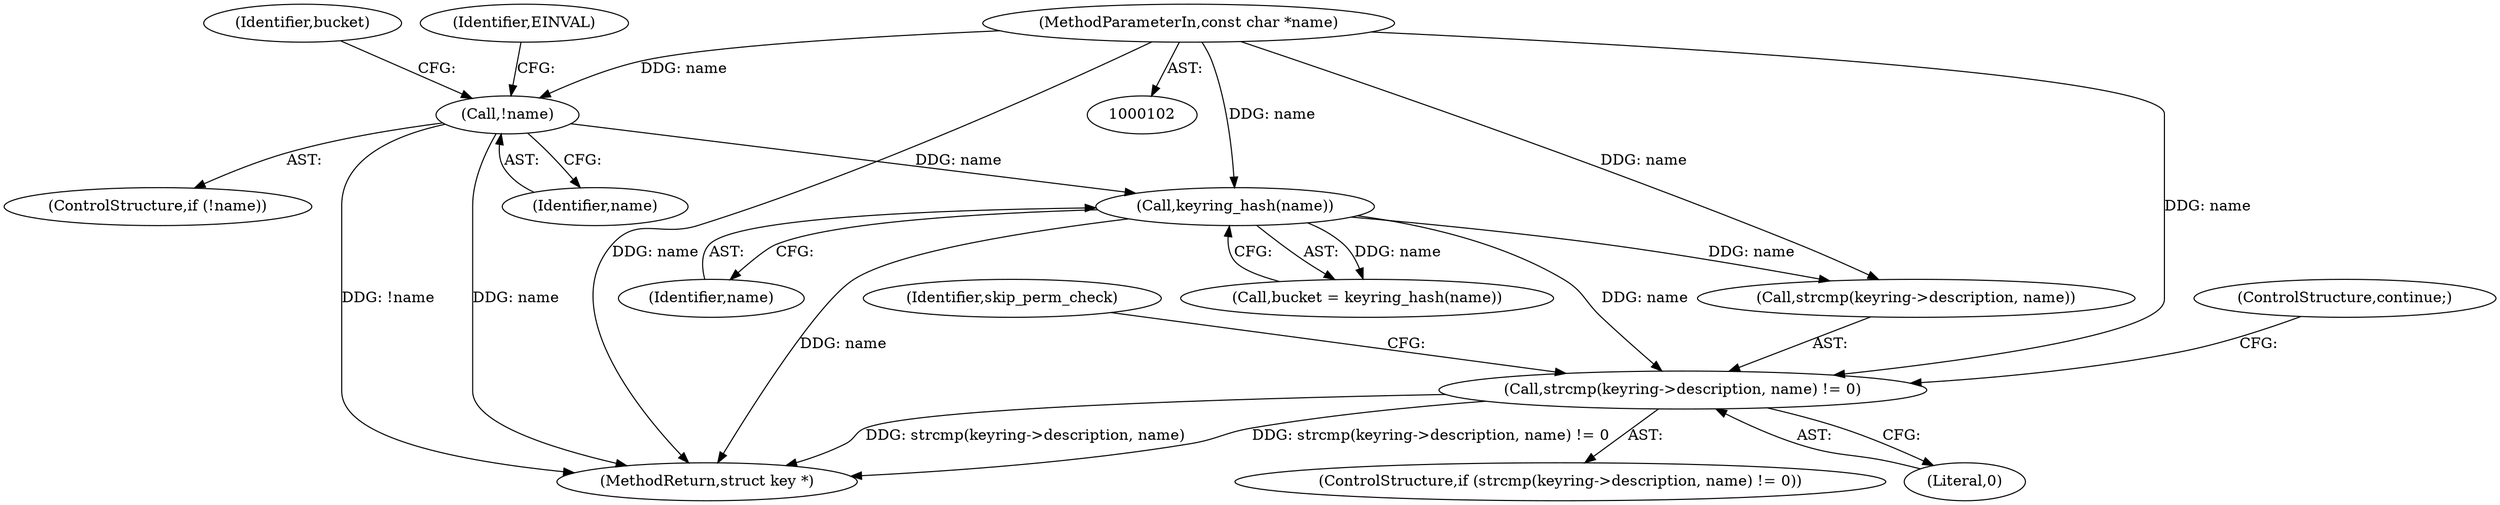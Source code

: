 digraph "0_linux_237bbd29f7a049d310d907f4b2716a7feef9abf3_0@API" {
"1000149" [label="(Call,strcmp(keyring->description, name) != 0)"];
"1000117" [label="(Call,keyring_hash(name))"];
"1000109" [label="(Call,!name)"];
"1000103" [label="(MethodParameterIn,const char *name)"];
"1000109" [label="(Call,!name)"];
"1000115" [label="(Call,bucket = keyring_hash(name))"];
"1000117" [label="(Call,keyring_hash(name))"];
"1000118" [label="(Identifier,name)"];
"1000149" [label="(Call,strcmp(keyring->description, name) != 0)"];
"1000150" [label="(Call,strcmp(keyring->description, name))"];
"1000110" [label="(Identifier,name)"];
"1000116" [label="(Identifier,bucket)"];
"1000156" [label="(ControlStructure,continue;)"];
"1000148" [label="(ControlStructure,if (strcmp(keyring->description, name) != 0))"];
"1000103" [label="(MethodParameterIn,const char *name)"];
"1000114" [label="(Identifier,EINVAL)"];
"1000108" [label="(ControlStructure,if (!name))"];
"1000160" [label="(Identifier,skip_perm_check)"];
"1000196" [label="(MethodReturn,struct key *)"];
"1000155" [label="(Literal,0)"];
"1000149" -> "1000148"  [label="AST: "];
"1000149" -> "1000155"  [label="CFG: "];
"1000150" -> "1000149"  [label="AST: "];
"1000155" -> "1000149"  [label="AST: "];
"1000156" -> "1000149"  [label="CFG: "];
"1000160" -> "1000149"  [label="CFG: "];
"1000149" -> "1000196"  [label="DDG: strcmp(keyring->description, name) != 0"];
"1000149" -> "1000196"  [label="DDG: strcmp(keyring->description, name)"];
"1000117" -> "1000149"  [label="DDG: name"];
"1000103" -> "1000149"  [label="DDG: name"];
"1000117" -> "1000115"  [label="AST: "];
"1000117" -> "1000118"  [label="CFG: "];
"1000118" -> "1000117"  [label="AST: "];
"1000115" -> "1000117"  [label="CFG: "];
"1000117" -> "1000196"  [label="DDG: name"];
"1000117" -> "1000115"  [label="DDG: name"];
"1000109" -> "1000117"  [label="DDG: name"];
"1000103" -> "1000117"  [label="DDG: name"];
"1000117" -> "1000150"  [label="DDG: name"];
"1000109" -> "1000108"  [label="AST: "];
"1000109" -> "1000110"  [label="CFG: "];
"1000110" -> "1000109"  [label="AST: "];
"1000114" -> "1000109"  [label="CFG: "];
"1000116" -> "1000109"  [label="CFG: "];
"1000109" -> "1000196"  [label="DDG: !name"];
"1000109" -> "1000196"  [label="DDG: name"];
"1000103" -> "1000109"  [label="DDG: name"];
"1000103" -> "1000102"  [label="AST: "];
"1000103" -> "1000196"  [label="DDG: name"];
"1000103" -> "1000150"  [label="DDG: name"];
}
